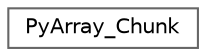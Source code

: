 digraph "Graphical Class Hierarchy"
{
 // LATEX_PDF_SIZE
  bgcolor="transparent";
  edge [fontname=Helvetica,fontsize=10,labelfontname=Helvetica,labelfontsize=10];
  node [fontname=Helvetica,fontsize=10,shape=box,height=0.2,width=0.4];
  rankdir="LR";
  Node0 [id="Node000000",label="PyArray_Chunk",height=0.2,width=0.4,color="grey40", fillcolor="white", style="filled",URL="$d9/d5a/structPyArray__Chunk.html",tooltip=" "];
}
